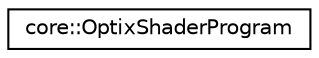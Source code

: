 digraph "Graphical Class Hierarchy"
{
 // LATEX_PDF_SIZE
  edge [fontname="Helvetica",fontsize="10",labelfontname="Helvetica",labelfontsize="10"];
  node [fontname="Helvetica",fontsize="10",shape=record];
  rankdir="LR";
  Node0 [label="core::OptixShaderProgram",height=0.2,width=0.4,color="black", fillcolor="white", style="filled",URL="$d0/d31/structcore_1_1OptixShaderProgram.html",tooltip=" "];
}

